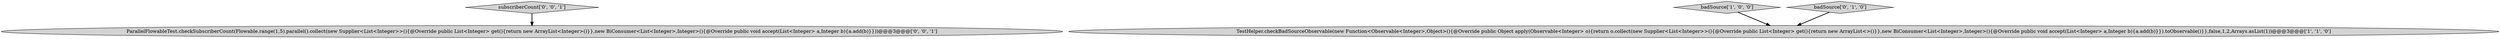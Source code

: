 digraph {
3 [style = filled, label = "ParallelFlowableTest.checkSubscriberCount(Flowable.range(1,5).parallel().collect(new Supplier<List<Integer>>(){@Override public List<Integer> get(){return new ArrayList<Integer>()}},new BiConsumer<List<Integer>,Integer>(){@Override public void accept(List<Integer> a,Integer b){a.add(b)}}))@@@3@@@['0', '0', '1']", fillcolor = lightgray, shape = ellipse image = "AAA0AAABBB3BBB"];
4 [style = filled, label = "subscriberCount['0', '0', '1']", fillcolor = lightgray, shape = diamond image = "AAA0AAABBB3BBB"];
0 [style = filled, label = "badSource['1', '0', '0']", fillcolor = lightgray, shape = diamond image = "AAA0AAABBB1BBB"];
2 [style = filled, label = "badSource['0', '1', '0']", fillcolor = lightgray, shape = diamond image = "AAA0AAABBB2BBB"];
1 [style = filled, label = "TestHelper.checkBadSourceObservable(new Function<Observable<Integer>,Object>(){@Override public Object apply(Observable<Integer> o){return o.collect(new Supplier<List<Integer>>(){@Override public List<Integer> get(){return new ArrayList<>()}},new BiConsumer<List<Integer>,Integer>(){@Override public void accept(List<Integer> a,Integer b){a.add(b)}}).toObservable()}},false,1,2,Arrays.asList(1))@@@3@@@['1', '1', '0']", fillcolor = lightgray, shape = ellipse image = "AAA0AAABBB1BBB"];
4->3 [style = bold, label=""];
0->1 [style = bold, label=""];
2->1 [style = bold, label=""];
}
